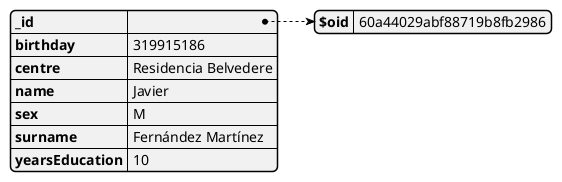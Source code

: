 @startjson
{
    "_id":{"$oid":"60a44029abf88719b8fb2986"},
    "birthday": 319915186,
    "centre": "Residencia Belvedere",
    "name": "Javier",
    "sex": "M",
    "surname": "Fernández Martínez",
    "yearsEducation": 10
}
@endjson
